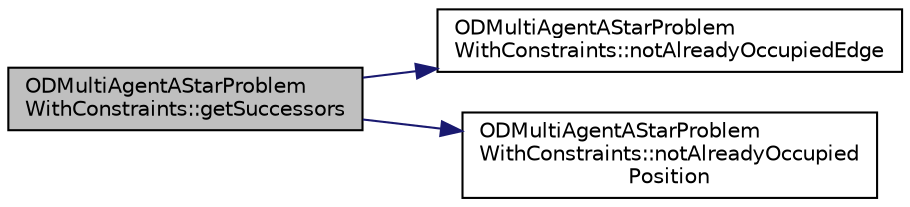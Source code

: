 digraph "ODMultiAgentAStarProblemWithConstraints::getSuccessors"
{
 // INTERACTIVE_SVG=YES
 // LATEX_PDF_SIZE
  edge [fontname="Helvetica",fontsize="10",labelfontname="Helvetica",labelfontsize="10"];
  node [fontname="Helvetica",fontsize="10",shape=record];
  rankdir="LR";
  Node1 [label="ODMultiAgentAStarProblem\lWithConstraints::getSuccessors",height=0.2,width=0.4,color="black", fillcolor="grey75", style="filled", fontcolor="black",tooltip=" "];
  Node1 -> Node2 [color="midnightblue",fontsize="10",style="solid",fontname="Helvetica"];
  Node2 [label="ODMultiAgentAStarProblem\lWithConstraints::notAlreadyOccupiedEdge",height=0.2,width=0.4,color="black", fillcolor="white", style="filled",URL="$classODMultiAgentAStarProblemWithConstraints.html#a9398d03697ec38884a5bdcc927aaba05",tooltip=" "];
  Node1 -> Node3 [color="midnightblue",fontsize="10",style="solid",fontname="Helvetica"];
  Node3 [label="ODMultiAgentAStarProblem\lWithConstraints::notAlreadyOccupied\lPosition",height=0.2,width=0.4,color="black", fillcolor="white", style="filled",URL="$classODMultiAgentAStarProblemWithConstraints.html#ac81af6aff733a55e6a3aba6c110832e9",tooltip=" "];
}
